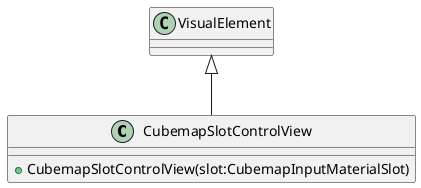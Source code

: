 @startuml
class CubemapSlotControlView {
    + CubemapSlotControlView(slot:CubemapInputMaterialSlot)
}
VisualElement <|-- CubemapSlotControlView
@enduml
